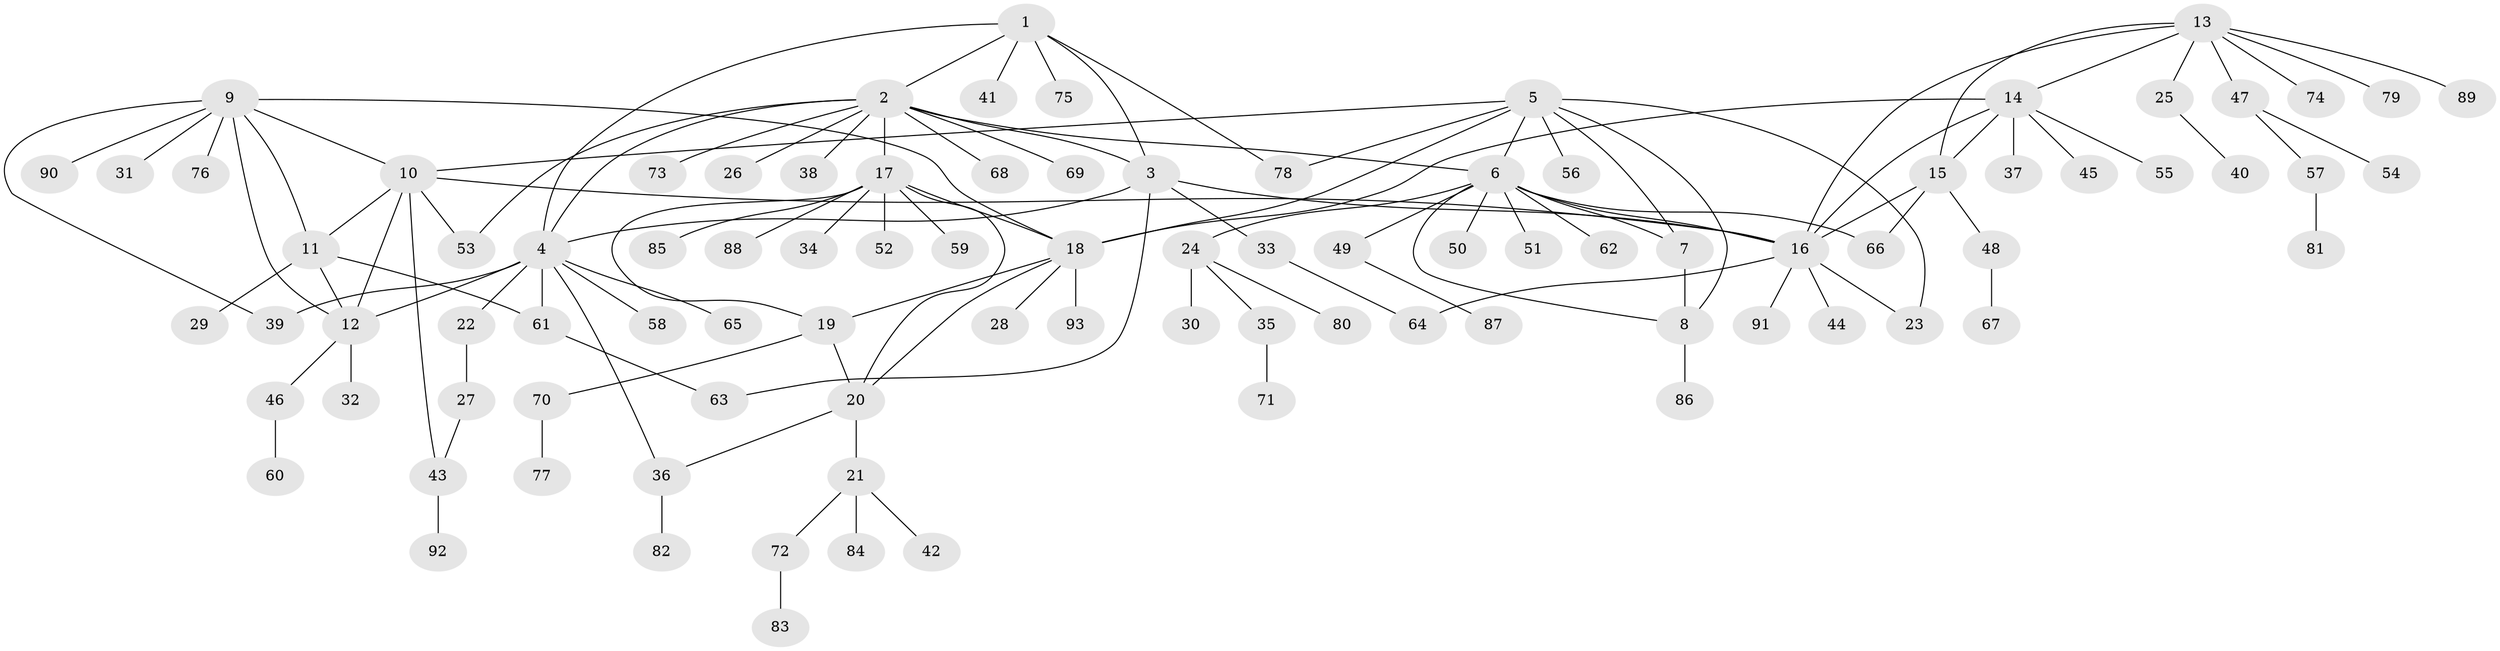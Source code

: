 // Generated by graph-tools (version 1.1) at 2025/55/03/09/25 04:55:29]
// undirected, 93 vertices, 123 edges
graph export_dot {
graph [start="1"]
  node [color=gray90,style=filled];
  1;
  2;
  3;
  4;
  5;
  6;
  7;
  8;
  9;
  10;
  11;
  12;
  13;
  14;
  15;
  16;
  17;
  18;
  19;
  20;
  21;
  22;
  23;
  24;
  25;
  26;
  27;
  28;
  29;
  30;
  31;
  32;
  33;
  34;
  35;
  36;
  37;
  38;
  39;
  40;
  41;
  42;
  43;
  44;
  45;
  46;
  47;
  48;
  49;
  50;
  51;
  52;
  53;
  54;
  55;
  56;
  57;
  58;
  59;
  60;
  61;
  62;
  63;
  64;
  65;
  66;
  67;
  68;
  69;
  70;
  71;
  72;
  73;
  74;
  75;
  76;
  77;
  78;
  79;
  80;
  81;
  82;
  83;
  84;
  85;
  86;
  87;
  88;
  89;
  90;
  91;
  92;
  93;
  1 -- 2;
  1 -- 3;
  1 -- 4;
  1 -- 41;
  1 -- 75;
  1 -- 78;
  2 -- 3;
  2 -- 4;
  2 -- 6;
  2 -- 17;
  2 -- 26;
  2 -- 38;
  2 -- 53;
  2 -- 68;
  2 -- 69;
  2 -- 73;
  3 -- 4;
  3 -- 16;
  3 -- 33;
  3 -- 63;
  4 -- 12;
  4 -- 22;
  4 -- 36;
  4 -- 39;
  4 -- 58;
  4 -- 61;
  4 -- 65;
  5 -- 6;
  5 -- 7;
  5 -- 8;
  5 -- 10;
  5 -- 18;
  5 -- 23;
  5 -- 56;
  5 -- 78;
  6 -- 7;
  6 -- 8;
  6 -- 16;
  6 -- 24;
  6 -- 49;
  6 -- 50;
  6 -- 51;
  6 -- 62;
  6 -- 66;
  7 -- 8;
  8 -- 86;
  9 -- 10;
  9 -- 11;
  9 -- 12;
  9 -- 18;
  9 -- 31;
  9 -- 39;
  9 -- 76;
  9 -- 90;
  10 -- 11;
  10 -- 12;
  10 -- 16;
  10 -- 43;
  10 -- 53;
  11 -- 12;
  11 -- 29;
  11 -- 61;
  12 -- 32;
  12 -- 46;
  13 -- 14;
  13 -- 15;
  13 -- 16;
  13 -- 25;
  13 -- 47;
  13 -- 74;
  13 -- 79;
  13 -- 89;
  14 -- 15;
  14 -- 16;
  14 -- 18;
  14 -- 37;
  14 -- 45;
  14 -- 55;
  15 -- 16;
  15 -- 48;
  15 -- 66;
  16 -- 23;
  16 -- 44;
  16 -- 64;
  16 -- 91;
  17 -- 18;
  17 -- 19;
  17 -- 20;
  17 -- 34;
  17 -- 52;
  17 -- 59;
  17 -- 85;
  17 -- 88;
  18 -- 19;
  18 -- 20;
  18 -- 28;
  18 -- 93;
  19 -- 20;
  19 -- 70;
  20 -- 21;
  20 -- 36;
  21 -- 42;
  21 -- 72;
  21 -- 84;
  22 -- 27;
  24 -- 30;
  24 -- 35;
  24 -- 80;
  25 -- 40;
  27 -- 43;
  33 -- 64;
  35 -- 71;
  36 -- 82;
  43 -- 92;
  46 -- 60;
  47 -- 54;
  47 -- 57;
  48 -- 67;
  49 -- 87;
  57 -- 81;
  61 -- 63;
  70 -- 77;
  72 -- 83;
}
